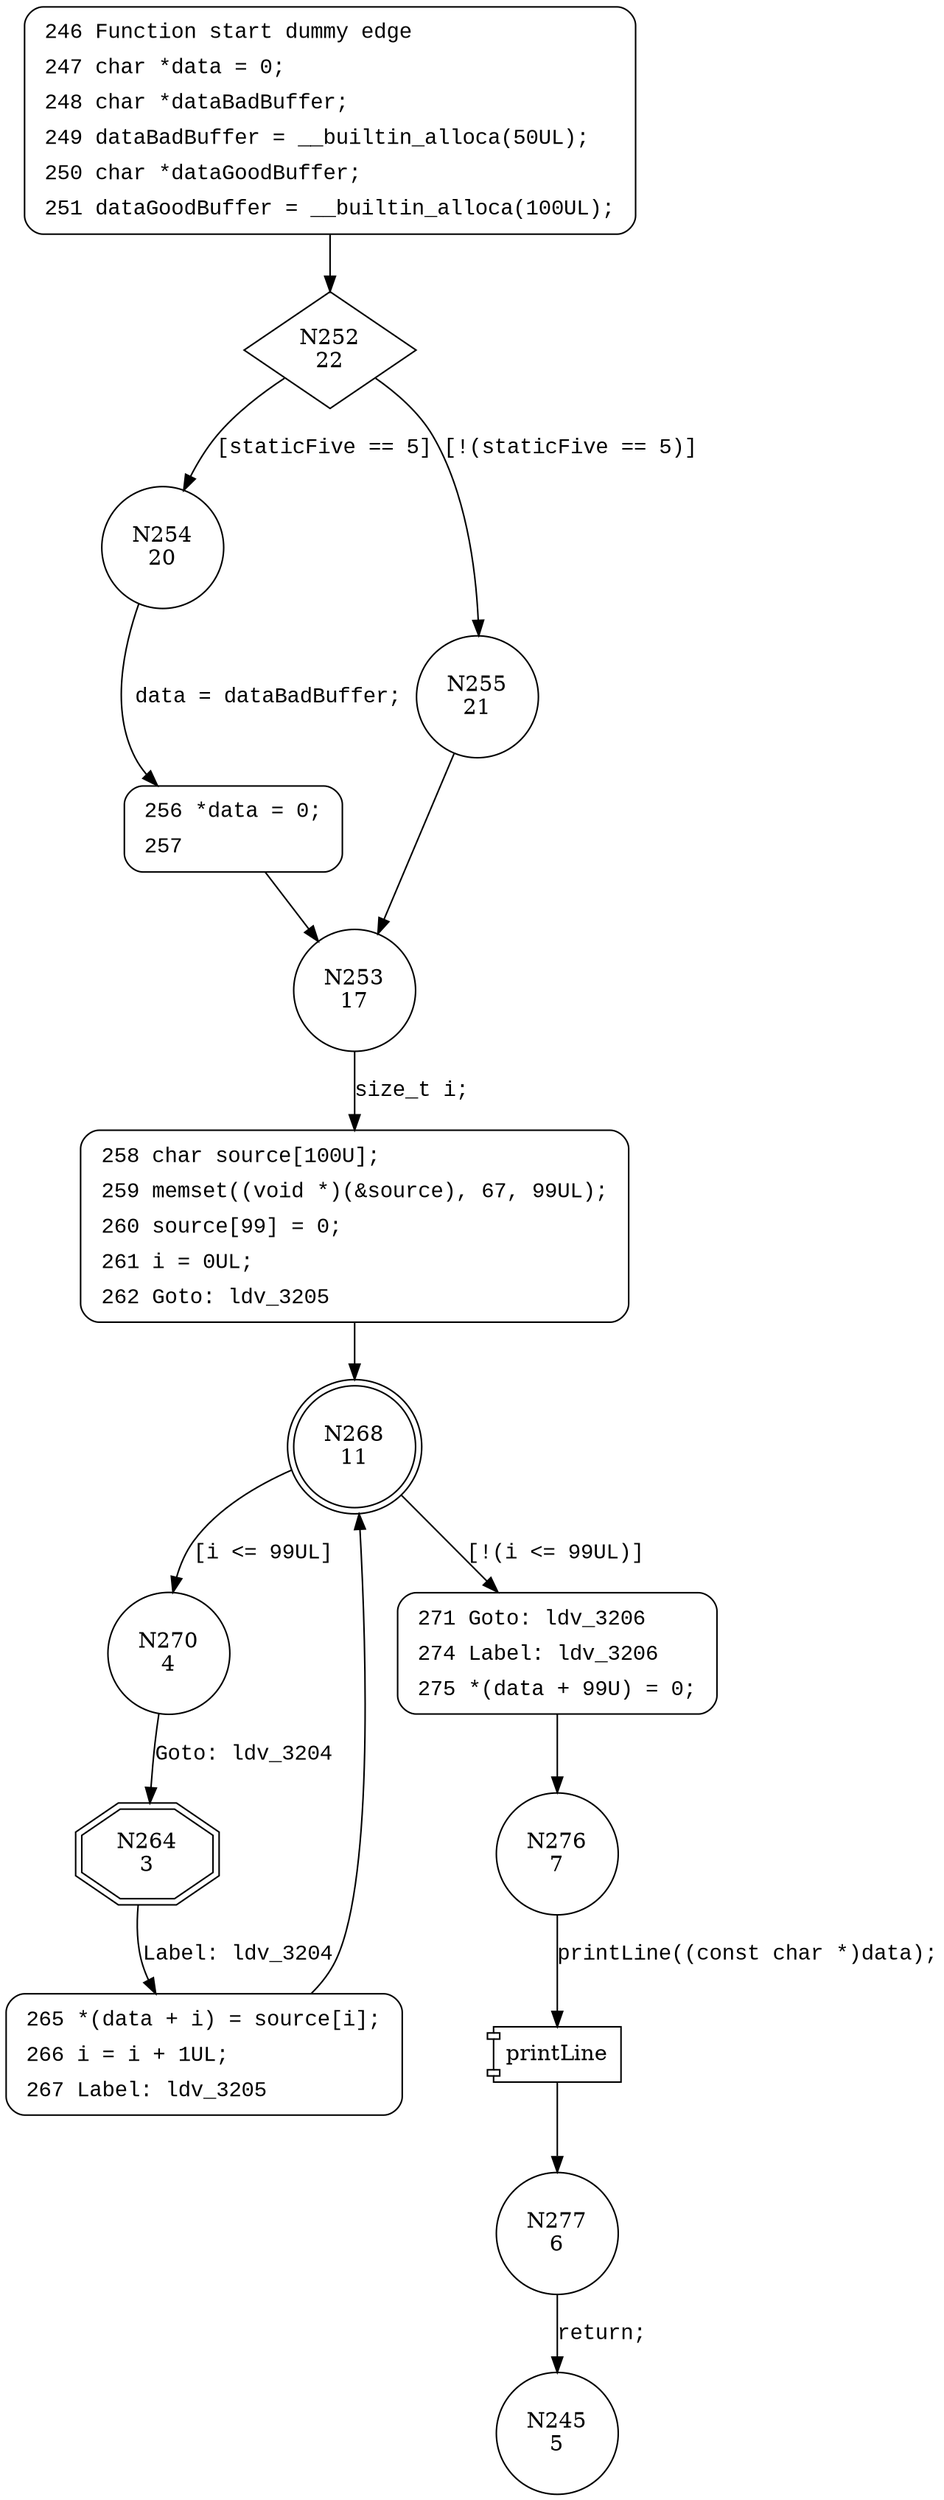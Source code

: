 digraph CWE121_Stack_Based_Buffer_Overflow__CWE805_char_alloca_loop_07_bad {
252 [shape="diamond" label="N252\n22"]
254 [shape="circle" label="N254\n20"]
255 [shape="circle" label="N255\n21"]
253 [shape="circle" label="N253\n17"]
258 [shape="circle" label="N258\n16"]
268 [shape="doublecircle" label="N268\n11"]
270 [shape="circle" label="N270\n4"]
271 [shape="circle" label="N271\n10"]
276 [shape="circle" label="N276\n7"]
277 [shape="circle" label="N277\n6"]
264 [shape="doubleoctagon" label="N264\n3"]
265 [shape="circle" label="N265\n2"]
256 [shape="circle" label="N256\n19"]
245 [shape="circle" label="N245\n5"]
246 [style="filled,bold" penwidth="1" fillcolor="white" fontname="Courier New" shape="Mrecord" label=<<table border="0" cellborder="0" cellpadding="3" bgcolor="white"><tr><td align="right">246</td><td align="left">Function start dummy edge</td></tr><tr><td align="right">247</td><td align="left">char *data = 0;</td></tr><tr><td align="right">248</td><td align="left">char *dataBadBuffer;</td></tr><tr><td align="right">249</td><td align="left">dataBadBuffer = __builtin_alloca(50UL);</td></tr><tr><td align="right">250</td><td align="left">char *dataGoodBuffer;</td></tr><tr><td align="right">251</td><td align="left">dataGoodBuffer = __builtin_alloca(100UL);</td></tr></table>>]
246 -> 252[label=""]
258 [style="filled,bold" penwidth="1" fillcolor="white" fontname="Courier New" shape="Mrecord" label=<<table border="0" cellborder="0" cellpadding="3" bgcolor="white"><tr><td align="right">258</td><td align="left">char source[100U];</td></tr><tr><td align="right">259</td><td align="left">memset((void *)(&amp;source), 67, 99UL);</td></tr><tr><td align="right">260</td><td align="left">source[99] = 0;</td></tr><tr><td align="right">261</td><td align="left">i = 0UL;</td></tr><tr><td align="right">262</td><td align="left">Goto: ldv_3205</td></tr></table>>]
258 -> 268[label=""]
271 [style="filled,bold" penwidth="1" fillcolor="white" fontname="Courier New" shape="Mrecord" label=<<table border="0" cellborder="0" cellpadding="3" bgcolor="white"><tr><td align="right">271</td><td align="left">Goto: ldv_3206</td></tr><tr><td align="right">274</td><td align="left">Label: ldv_3206</td></tr><tr><td align="right">275</td><td align="left">*(data + 99U) = 0;</td></tr></table>>]
271 -> 276[label=""]
265 [style="filled,bold" penwidth="1" fillcolor="white" fontname="Courier New" shape="Mrecord" label=<<table border="0" cellborder="0" cellpadding="3" bgcolor="white"><tr><td align="right">265</td><td align="left">*(data + i) = source[i];</td></tr><tr><td align="right">266</td><td align="left">i = i + 1UL;</td></tr><tr><td align="right">267</td><td align="left">Label: ldv_3205</td></tr></table>>]
265 -> 268[label=""]
256 [style="filled,bold" penwidth="1" fillcolor="white" fontname="Courier New" shape="Mrecord" label=<<table border="0" cellborder="0" cellpadding="3" bgcolor="white"><tr><td align="right">256</td><td align="left">*data = 0;</td></tr><tr><td align="right">257</td><td align="left"></td></tr></table>>]
256 -> 253[label=""]
252 -> 254 [label="[staticFive == 5]" fontname="Courier New"]
252 -> 255 [label="[!(staticFive == 5)]" fontname="Courier New"]
253 -> 258 [label="size_t i;" fontname="Courier New"]
268 -> 270 [label="[i <= 99UL]" fontname="Courier New"]
268 -> 271 [label="[!(i <= 99UL)]" fontname="Courier New"]
100025 [shape="component" label="printLine"]
276 -> 100025 [label="printLine((const char *)data);" fontname="Courier New"]
100025 -> 277 [label="" fontname="Courier New"]
270 -> 264 [label="Goto: ldv_3204" fontname="Courier New"]
264 -> 265 [label="Label: ldv_3204" fontname="Courier New"]
254 -> 256 [label="data = dataBadBuffer;" fontname="Courier New"]
255 -> 253 [label="" fontname="Courier New"]
277 -> 245 [label="return;" fontname="Courier New"]
}